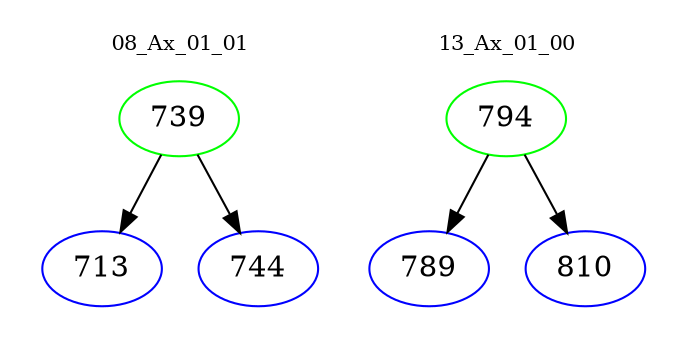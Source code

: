 digraph{
subgraph cluster_0 {
color = white
label = "08_Ax_01_01";
fontsize=10;
T0_739 [label="739", color="green"]
T0_739 -> T0_713 [color="black"]
T0_713 [label="713", color="blue"]
T0_739 -> T0_744 [color="black"]
T0_744 [label="744", color="blue"]
}
subgraph cluster_1 {
color = white
label = "13_Ax_01_00";
fontsize=10;
T1_794 [label="794", color="green"]
T1_794 -> T1_789 [color="black"]
T1_789 [label="789", color="blue"]
T1_794 -> T1_810 [color="black"]
T1_810 [label="810", color="blue"]
}
}
